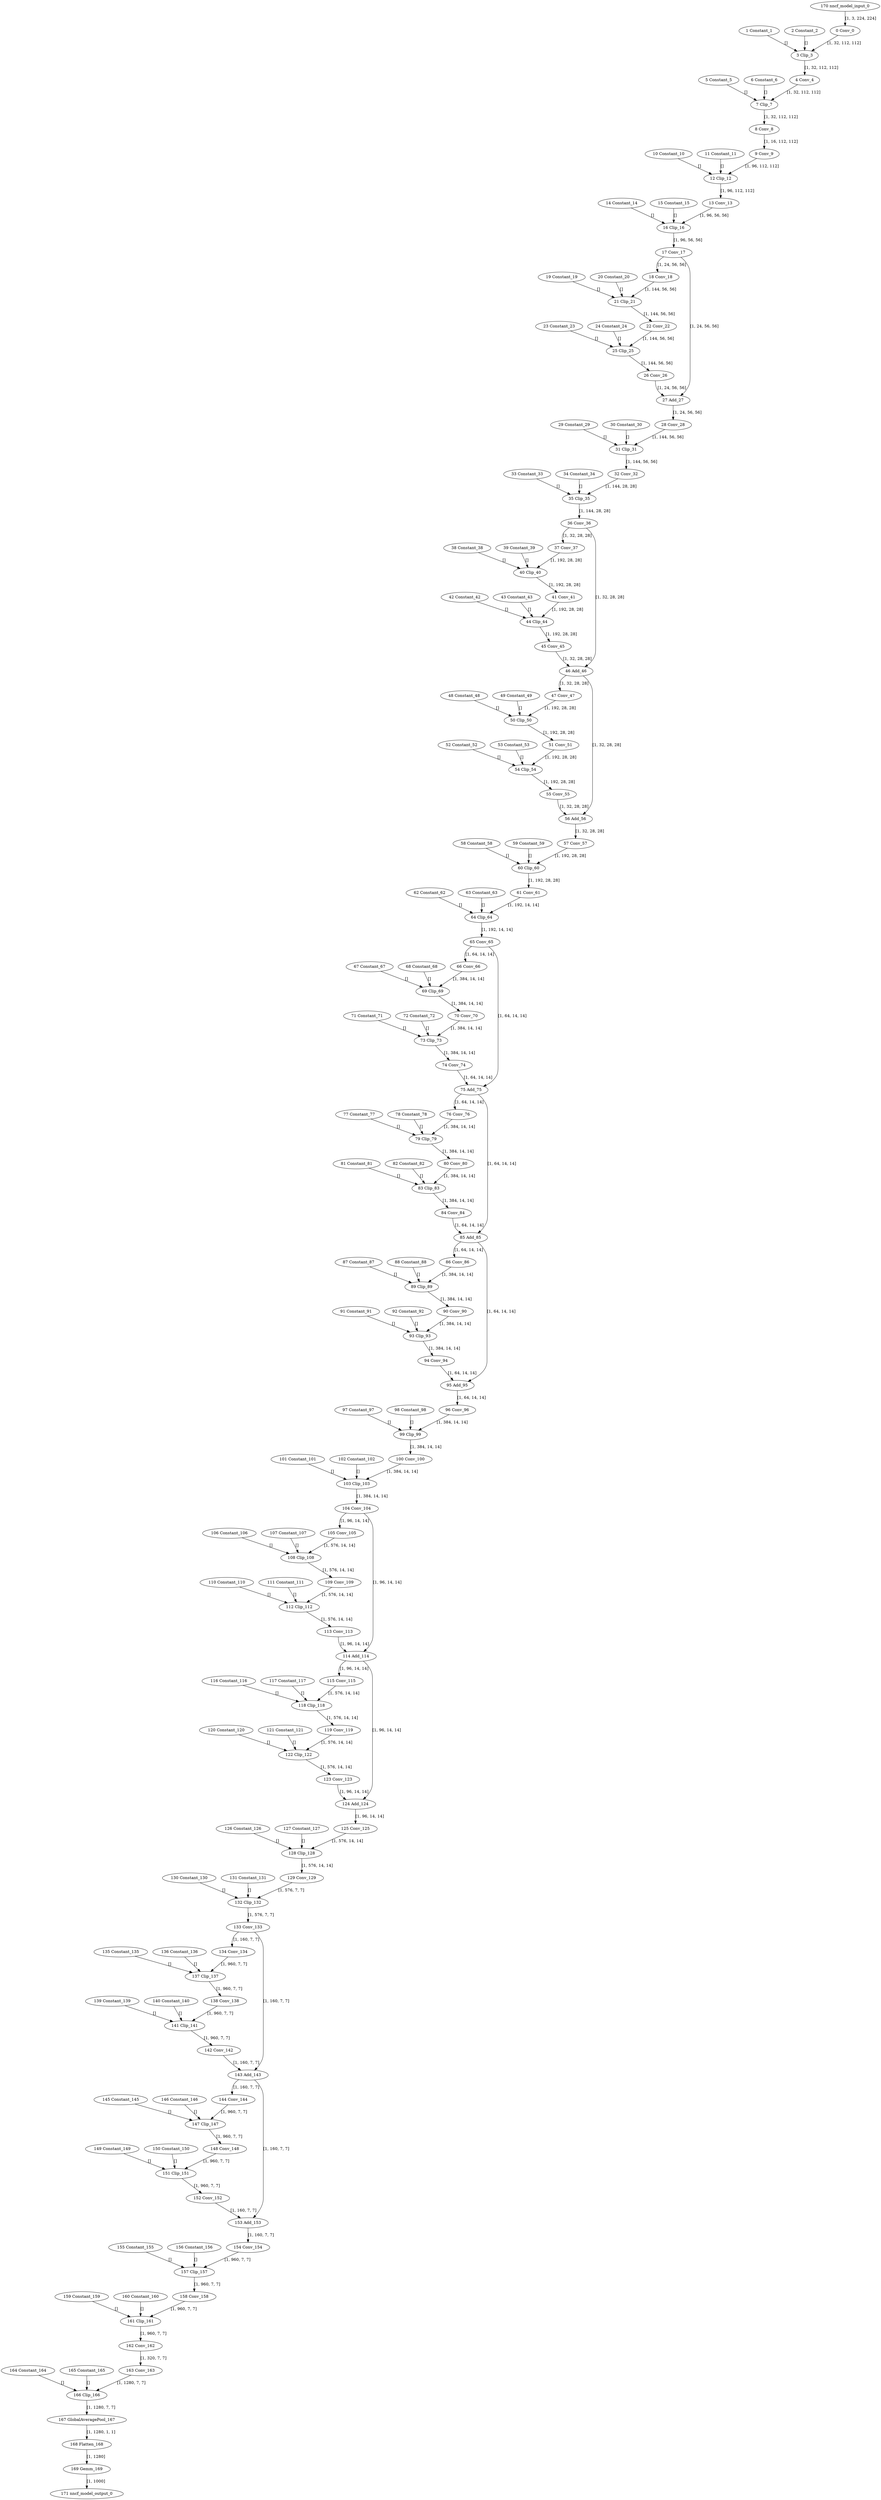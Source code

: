 strict digraph  {
"0 Conv_0" [id=0, type=Conv];
"1 Constant_1" [id=1, type=Constant];
"2 Constant_2" [id=2, type=Constant];
"3 Clip_3" [id=3, type=Clip];
"4 Conv_4" [id=4, type=Conv];
"5 Constant_5" [id=5, type=Constant];
"6 Constant_6" [id=6, type=Constant];
"7 Clip_7" [id=7, type=Clip];
"8 Conv_8" [id=8, type=Conv];
"9 Conv_9" [id=9, type=Conv];
"10 Constant_10" [id=10, type=Constant];
"11 Constant_11" [id=11, type=Constant];
"12 Clip_12" [id=12, type=Clip];
"13 Conv_13" [id=13, type=Conv];
"14 Constant_14" [id=14, type=Constant];
"15 Constant_15" [id=15, type=Constant];
"16 Clip_16" [id=16, type=Clip];
"17 Conv_17" [id=17, type=Conv];
"18 Conv_18" [id=18, type=Conv];
"19 Constant_19" [id=19, type=Constant];
"20 Constant_20" [id=20, type=Constant];
"21 Clip_21" [id=21, type=Clip];
"22 Conv_22" [id=22, type=Conv];
"23 Constant_23" [id=23, type=Constant];
"24 Constant_24" [id=24, type=Constant];
"25 Clip_25" [id=25, type=Clip];
"26 Conv_26" [id=26, type=Conv];
"27 Add_27" [id=27, type=Add];
"28 Conv_28" [id=28, type=Conv];
"29 Constant_29" [id=29, type=Constant];
"30 Constant_30" [id=30, type=Constant];
"31 Clip_31" [id=31, type=Clip];
"32 Conv_32" [id=32, type=Conv];
"33 Constant_33" [id=33, type=Constant];
"34 Constant_34" [id=34, type=Constant];
"35 Clip_35" [id=35, type=Clip];
"36 Conv_36" [id=36, type=Conv];
"37 Conv_37" [id=37, type=Conv];
"38 Constant_38" [id=38, type=Constant];
"39 Constant_39" [id=39, type=Constant];
"40 Clip_40" [id=40, type=Clip];
"41 Conv_41" [id=41, type=Conv];
"42 Constant_42" [id=42, type=Constant];
"43 Constant_43" [id=43, type=Constant];
"44 Clip_44" [id=44, type=Clip];
"45 Conv_45" [id=45, type=Conv];
"46 Add_46" [id=46, type=Add];
"47 Conv_47" [id=47, type=Conv];
"48 Constant_48" [id=48, type=Constant];
"49 Constant_49" [id=49, type=Constant];
"50 Clip_50" [id=50, type=Clip];
"51 Conv_51" [id=51, type=Conv];
"52 Constant_52" [id=52, type=Constant];
"53 Constant_53" [id=53, type=Constant];
"54 Clip_54" [id=54, type=Clip];
"55 Conv_55" [id=55, type=Conv];
"56 Add_56" [id=56, type=Add];
"57 Conv_57" [id=57, type=Conv];
"58 Constant_58" [id=58, type=Constant];
"59 Constant_59" [id=59, type=Constant];
"60 Clip_60" [id=60, type=Clip];
"61 Conv_61" [id=61, type=Conv];
"62 Constant_62" [id=62, type=Constant];
"63 Constant_63" [id=63, type=Constant];
"64 Clip_64" [id=64, type=Clip];
"65 Conv_65" [id=65, type=Conv];
"66 Conv_66" [id=66, type=Conv];
"67 Constant_67" [id=67, type=Constant];
"68 Constant_68" [id=68, type=Constant];
"69 Clip_69" [id=69, type=Clip];
"70 Conv_70" [id=70, type=Conv];
"71 Constant_71" [id=71, type=Constant];
"72 Constant_72" [id=72, type=Constant];
"73 Clip_73" [id=73, type=Clip];
"74 Conv_74" [id=74, type=Conv];
"75 Add_75" [id=75, type=Add];
"76 Conv_76" [id=76, type=Conv];
"77 Constant_77" [id=77, type=Constant];
"78 Constant_78" [id=78, type=Constant];
"79 Clip_79" [id=79, type=Clip];
"80 Conv_80" [id=80, type=Conv];
"81 Constant_81" [id=81, type=Constant];
"82 Constant_82" [id=82, type=Constant];
"83 Clip_83" [id=83, type=Clip];
"84 Conv_84" [id=84, type=Conv];
"85 Add_85" [id=85, type=Add];
"86 Conv_86" [id=86, type=Conv];
"87 Constant_87" [id=87, type=Constant];
"88 Constant_88" [id=88, type=Constant];
"89 Clip_89" [id=89, type=Clip];
"90 Conv_90" [id=90, type=Conv];
"91 Constant_91" [id=91, type=Constant];
"92 Constant_92" [id=92, type=Constant];
"93 Clip_93" [id=93, type=Clip];
"94 Conv_94" [id=94, type=Conv];
"95 Add_95" [id=95, type=Add];
"96 Conv_96" [id=96, type=Conv];
"97 Constant_97" [id=97, type=Constant];
"98 Constant_98" [id=98, type=Constant];
"99 Clip_99" [id=99, type=Clip];
"100 Conv_100" [id=100, type=Conv];
"101 Constant_101" [id=101, type=Constant];
"102 Constant_102" [id=102, type=Constant];
"103 Clip_103" [id=103, type=Clip];
"104 Conv_104" [id=104, type=Conv];
"105 Conv_105" [id=105, type=Conv];
"106 Constant_106" [id=106, type=Constant];
"107 Constant_107" [id=107, type=Constant];
"108 Clip_108" [id=108, type=Clip];
"109 Conv_109" [id=109, type=Conv];
"110 Constant_110" [id=110, type=Constant];
"111 Constant_111" [id=111, type=Constant];
"112 Clip_112" [id=112, type=Clip];
"113 Conv_113" [id=113, type=Conv];
"114 Add_114" [id=114, type=Add];
"115 Conv_115" [id=115, type=Conv];
"116 Constant_116" [id=116, type=Constant];
"117 Constant_117" [id=117, type=Constant];
"118 Clip_118" [id=118, type=Clip];
"119 Conv_119" [id=119, type=Conv];
"120 Constant_120" [id=120, type=Constant];
"121 Constant_121" [id=121, type=Constant];
"122 Clip_122" [id=122, type=Clip];
"123 Conv_123" [id=123, type=Conv];
"124 Add_124" [id=124, type=Add];
"125 Conv_125" [id=125, type=Conv];
"126 Constant_126" [id=126, type=Constant];
"127 Constant_127" [id=127, type=Constant];
"128 Clip_128" [id=128, type=Clip];
"129 Conv_129" [id=129, type=Conv];
"130 Constant_130" [id=130, type=Constant];
"131 Constant_131" [id=131, type=Constant];
"132 Clip_132" [id=132, type=Clip];
"133 Conv_133" [id=133, type=Conv];
"134 Conv_134" [id=134, type=Conv];
"135 Constant_135" [id=135, type=Constant];
"136 Constant_136" [id=136, type=Constant];
"137 Clip_137" [id=137, type=Clip];
"138 Conv_138" [id=138, type=Conv];
"139 Constant_139" [id=139, type=Constant];
"140 Constant_140" [id=140, type=Constant];
"141 Clip_141" [id=141, type=Clip];
"142 Conv_142" [id=142, type=Conv];
"143 Add_143" [id=143, type=Add];
"144 Conv_144" [id=144, type=Conv];
"145 Constant_145" [id=145, type=Constant];
"146 Constant_146" [id=146, type=Constant];
"147 Clip_147" [id=147, type=Clip];
"148 Conv_148" [id=148, type=Conv];
"149 Constant_149" [id=149, type=Constant];
"150 Constant_150" [id=150, type=Constant];
"151 Clip_151" [id=151, type=Clip];
"152 Conv_152" [id=152, type=Conv];
"153 Add_153" [id=153, type=Add];
"154 Conv_154" [id=154, type=Conv];
"155 Constant_155" [id=155, type=Constant];
"156 Constant_156" [id=156, type=Constant];
"157 Clip_157" [id=157, type=Clip];
"158 Conv_158" [id=158, type=Conv];
"159 Constant_159" [id=159, type=Constant];
"160 Constant_160" [id=160, type=Constant];
"161 Clip_161" [id=161, type=Clip];
"162 Conv_162" [id=162, type=Conv];
"163 Conv_163" [id=163, type=Conv];
"164 Constant_164" [id=164, type=Constant];
"165 Constant_165" [id=165, type=Constant];
"166 Clip_166" [id=166, type=Clip];
"167 GlobalAveragePool_167" [id=167, type=GlobalAveragePool];
"168 Flatten_168" [id=168, type=Flatten];
"169 Gemm_169" [id=169, type=Gemm];
"170 nncf_model_input_0" [id=170, type=nncf_model_input];
"171 nncf_model_output_0" [id=171, type=nncf_model_output];
"0 Conv_0" -> "3 Clip_3"  [label="[1, 32, 112, 112]", style=solid];
"1 Constant_1" -> "3 Clip_3"  [label="[]", style=solid];
"2 Constant_2" -> "3 Clip_3"  [label="[]", style=solid];
"3 Clip_3" -> "4 Conv_4"  [label="[1, 32, 112, 112]", style=solid];
"4 Conv_4" -> "7 Clip_7"  [label="[1, 32, 112, 112]", style=solid];
"5 Constant_5" -> "7 Clip_7"  [label="[]", style=solid];
"6 Constant_6" -> "7 Clip_7"  [label="[]", style=solid];
"7 Clip_7" -> "8 Conv_8"  [label="[1, 32, 112, 112]", style=solid];
"8 Conv_8" -> "9 Conv_9"  [label="[1, 16, 112, 112]", style=solid];
"9 Conv_9" -> "12 Clip_12"  [label="[1, 96, 112, 112]", style=solid];
"10 Constant_10" -> "12 Clip_12"  [label="[]", style=solid];
"11 Constant_11" -> "12 Clip_12"  [label="[]", style=solid];
"12 Clip_12" -> "13 Conv_13"  [label="[1, 96, 112, 112]", style=solid];
"13 Conv_13" -> "16 Clip_16"  [label="[1, 96, 56, 56]", style=solid];
"14 Constant_14" -> "16 Clip_16"  [label="[]", style=solid];
"15 Constant_15" -> "16 Clip_16"  [label="[]", style=solid];
"16 Clip_16" -> "17 Conv_17"  [label="[1, 96, 56, 56]", style=solid];
"17 Conv_17" -> "18 Conv_18"  [label="[1, 24, 56, 56]", style=solid];
"17 Conv_17" -> "27 Add_27"  [label="[1, 24, 56, 56]", style=solid];
"18 Conv_18" -> "21 Clip_21"  [label="[1, 144, 56, 56]", style=solid];
"19 Constant_19" -> "21 Clip_21"  [label="[]", style=solid];
"20 Constant_20" -> "21 Clip_21"  [label="[]", style=solid];
"21 Clip_21" -> "22 Conv_22"  [label="[1, 144, 56, 56]", style=solid];
"22 Conv_22" -> "25 Clip_25"  [label="[1, 144, 56, 56]", style=solid];
"23 Constant_23" -> "25 Clip_25"  [label="[]", style=solid];
"24 Constant_24" -> "25 Clip_25"  [label="[]", style=solid];
"25 Clip_25" -> "26 Conv_26"  [label="[1, 144, 56, 56]", style=solid];
"26 Conv_26" -> "27 Add_27"  [label="[1, 24, 56, 56]", style=solid];
"27 Add_27" -> "28 Conv_28"  [label="[1, 24, 56, 56]", style=solid];
"28 Conv_28" -> "31 Clip_31"  [label="[1, 144, 56, 56]", style=solid];
"29 Constant_29" -> "31 Clip_31"  [label="[]", style=solid];
"30 Constant_30" -> "31 Clip_31"  [label="[]", style=solid];
"31 Clip_31" -> "32 Conv_32"  [label="[1, 144, 56, 56]", style=solid];
"32 Conv_32" -> "35 Clip_35"  [label="[1, 144, 28, 28]", style=solid];
"33 Constant_33" -> "35 Clip_35"  [label="[]", style=solid];
"34 Constant_34" -> "35 Clip_35"  [label="[]", style=solid];
"35 Clip_35" -> "36 Conv_36"  [label="[1, 144, 28, 28]", style=solid];
"36 Conv_36" -> "37 Conv_37"  [label="[1, 32, 28, 28]", style=solid];
"36 Conv_36" -> "46 Add_46"  [label="[1, 32, 28, 28]", style=solid];
"37 Conv_37" -> "40 Clip_40"  [label="[1, 192, 28, 28]", style=solid];
"38 Constant_38" -> "40 Clip_40"  [label="[]", style=solid];
"39 Constant_39" -> "40 Clip_40"  [label="[]", style=solid];
"40 Clip_40" -> "41 Conv_41"  [label="[1, 192, 28, 28]", style=solid];
"41 Conv_41" -> "44 Clip_44"  [label="[1, 192, 28, 28]", style=solid];
"42 Constant_42" -> "44 Clip_44"  [label="[]", style=solid];
"43 Constant_43" -> "44 Clip_44"  [label="[]", style=solid];
"44 Clip_44" -> "45 Conv_45"  [label="[1, 192, 28, 28]", style=solid];
"45 Conv_45" -> "46 Add_46"  [label="[1, 32, 28, 28]", style=solid];
"46 Add_46" -> "47 Conv_47"  [label="[1, 32, 28, 28]", style=solid];
"46 Add_46" -> "56 Add_56"  [label="[1, 32, 28, 28]", style=solid];
"47 Conv_47" -> "50 Clip_50"  [label="[1, 192, 28, 28]", style=solid];
"48 Constant_48" -> "50 Clip_50"  [label="[]", style=solid];
"49 Constant_49" -> "50 Clip_50"  [label="[]", style=solid];
"50 Clip_50" -> "51 Conv_51"  [label="[1, 192, 28, 28]", style=solid];
"51 Conv_51" -> "54 Clip_54"  [label="[1, 192, 28, 28]", style=solid];
"52 Constant_52" -> "54 Clip_54"  [label="[]", style=solid];
"53 Constant_53" -> "54 Clip_54"  [label="[]", style=solid];
"54 Clip_54" -> "55 Conv_55"  [label="[1, 192, 28, 28]", style=solid];
"55 Conv_55" -> "56 Add_56"  [label="[1, 32, 28, 28]", style=solid];
"56 Add_56" -> "57 Conv_57"  [label="[1, 32, 28, 28]", style=solid];
"57 Conv_57" -> "60 Clip_60"  [label="[1, 192, 28, 28]", style=solid];
"58 Constant_58" -> "60 Clip_60"  [label="[]", style=solid];
"59 Constant_59" -> "60 Clip_60"  [label="[]", style=solid];
"60 Clip_60" -> "61 Conv_61"  [label="[1, 192, 28, 28]", style=solid];
"61 Conv_61" -> "64 Clip_64"  [label="[1, 192, 14, 14]", style=solid];
"62 Constant_62" -> "64 Clip_64"  [label="[]", style=solid];
"63 Constant_63" -> "64 Clip_64"  [label="[]", style=solid];
"64 Clip_64" -> "65 Conv_65"  [label="[1, 192, 14, 14]", style=solid];
"65 Conv_65" -> "66 Conv_66"  [label="[1, 64, 14, 14]", style=solid];
"65 Conv_65" -> "75 Add_75"  [label="[1, 64, 14, 14]", style=solid];
"66 Conv_66" -> "69 Clip_69"  [label="[1, 384, 14, 14]", style=solid];
"67 Constant_67" -> "69 Clip_69"  [label="[]", style=solid];
"68 Constant_68" -> "69 Clip_69"  [label="[]", style=solid];
"69 Clip_69" -> "70 Conv_70"  [label="[1, 384, 14, 14]", style=solid];
"70 Conv_70" -> "73 Clip_73"  [label="[1, 384, 14, 14]", style=solid];
"71 Constant_71" -> "73 Clip_73"  [label="[]", style=solid];
"72 Constant_72" -> "73 Clip_73"  [label="[]", style=solid];
"73 Clip_73" -> "74 Conv_74"  [label="[1, 384, 14, 14]", style=solid];
"74 Conv_74" -> "75 Add_75"  [label="[1, 64, 14, 14]", style=solid];
"75 Add_75" -> "76 Conv_76"  [label="[1, 64, 14, 14]", style=solid];
"75 Add_75" -> "85 Add_85"  [label="[1, 64, 14, 14]", style=solid];
"76 Conv_76" -> "79 Clip_79"  [label="[1, 384, 14, 14]", style=solid];
"77 Constant_77" -> "79 Clip_79"  [label="[]", style=solid];
"78 Constant_78" -> "79 Clip_79"  [label="[]", style=solid];
"79 Clip_79" -> "80 Conv_80"  [label="[1, 384, 14, 14]", style=solid];
"80 Conv_80" -> "83 Clip_83"  [label="[1, 384, 14, 14]", style=solid];
"81 Constant_81" -> "83 Clip_83"  [label="[]", style=solid];
"82 Constant_82" -> "83 Clip_83"  [label="[]", style=solid];
"83 Clip_83" -> "84 Conv_84"  [label="[1, 384, 14, 14]", style=solid];
"84 Conv_84" -> "85 Add_85"  [label="[1, 64, 14, 14]", style=solid];
"85 Add_85" -> "86 Conv_86"  [label="[1, 64, 14, 14]", style=solid];
"85 Add_85" -> "95 Add_95"  [label="[1, 64, 14, 14]", style=solid];
"86 Conv_86" -> "89 Clip_89"  [label="[1, 384, 14, 14]", style=solid];
"87 Constant_87" -> "89 Clip_89"  [label="[]", style=solid];
"88 Constant_88" -> "89 Clip_89"  [label="[]", style=solid];
"89 Clip_89" -> "90 Conv_90"  [label="[1, 384, 14, 14]", style=solid];
"90 Conv_90" -> "93 Clip_93"  [label="[1, 384, 14, 14]", style=solid];
"91 Constant_91" -> "93 Clip_93"  [label="[]", style=solid];
"92 Constant_92" -> "93 Clip_93"  [label="[]", style=solid];
"93 Clip_93" -> "94 Conv_94"  [label="[1, 384, 14, 14]", style=solid];
"94 Conv_94" -> "95 Add_95"  [label="[1, 64, 14, 14]", style=solid];
"95 Add_95" -> "96 Conv_96"  [label="[1, 64, 14, 14]", style=solid];
"96 Conv_96" -> "99 Clip_99"  [label="[1, 384, 14, 14]", style=solid];
"97 Constant_97" -> "99 Clip_99"  [label="[]", style=solid];
"98 Constant_98" -> "99 Clip_99"  [label="[]", style=solid];
"99 Clip_99" -> "100 Conv_100"  [label="[1, 384, 14, 14]", style=solid];
"100 Conv_100" -> "103 Clip_103"  [label="[1, 384, 14, 14]", style=solid];
"101 Constant_101" -> "103 Clip_103"  [label="[]", style=solid];
"102 Constant_102" -> "103 Clip_103"  [label="[]", style=solid];
"103 Clip_103" -> "104 Conv_104"  [label="[1, 384, 14, 14]", style=solid];
"104 Conv_104" -> "105 Conv_105"  [label="[1, 96, 14, 14]", style=solid];
"104 Conv_104" -> "114 Add_114"  [label="[1, 96, 14, 14]", style=solid];
"105 Conv_105" -> "108 Clip_108"  [label="[1, 576, 14, 14]", style=solid];
"106 Constant_106" -> "108 Clip_108"  [label="[]", style=solid];
"107 Constant_107" -> "108 Clip_108"  [label="[]", style=solid];
"108 Clip_108" -> "109 Conv_109"  [label="[1, 576, 14, 14]", style=solid];
"109 Conv_109" -> "112 Clip_112"  [label="[1, 576, 14, 14]", style=solid];
"110 Constant_110" -> "112 Clip_112"  [label="[]", style=solid];
"111 Constant_111" -> "112 Clip_112"  [label="[]", style=solid];
"112 Clip_112" -> "113 Conv_113"  [label="[1, 576, 14, 14]", style=solid];
"113 Conv_113" -> "114 Add_114"  [label="[1, 96, 14, 14]", style=solid];
"114 Add_114" -> "115 Conv_115"  [label="[1, 96, 14, 14]", style=solid];
"114 Add_114" -> "124 Add_124"  [label="[1, 96, 14, 14]", style=solid];
"115 Conv_115" -> "118 Clip_118"  [label="[1, 576, 14, 14]", style=solid];
"116 Constant_116" -> "118 Clip_118"  [label="[]", style=solid];
"117 Constant_117" -> "118 Clip_118"  [label="[]", style=solid];
"118 Clip_118" -> "119 Conv_119"  [label="[1, 576, 14, 14]", style=solid];
"119 Conv_119" -> "122 Clip_122"  [label="[1, 576, 14, 14]", style=solid];
"120 Constant_120" -> "122 Clip_122"  [label="[]", style=solid];
"121 Constant_121" -> "122 Clip_122"  [label="[]", style=solid];
"122 Clip_122" -> "123 Conv_123"  [label="[1, 576, 14, 14]", style=solid];
"123 Conv_123" -> "124 Add_124"  [label="[1, 96, 14, 14]", style=solid];
"124 Add_124" -> "125 Conv_125"  [label="[1, 96, 14, 14]", style=solid];
"125 Conv_125" -> "128 Clip_128"  [label="[1, 576, 14, 14]", style=solid];
"126 Constant_126" -> "128 Clip_128"  [label="[]", style=solid];
"127 Constant_127" -> "128 Clip_128"  [label="[]", style=solid];
"128 Clip_128" -> "129 Conv_129"  [label="[1, 576, 14, 14]", style=solid];
"129 Conv_129" -> "132 Clip_132"  [label="[1, 576, 7, 7]", style=solid];
"130 Constant_130" -> "132 Clip_132"  [label="[]", style=solid];
"131 Constant_131" -> "132 Clip_132"  [label="[]", style=solid];
"132 Clip_132" -> "133 Conv_133"  [label="[1, 576, 7, 7]", style=solid];
"133 Conv_133" -> "134 Conv_134"  [label="[1, 160, 7, 7]", style=solid];
"133 Conv_133" -> "143 Add_143"  [label="[1, 160, 7, 7]", style=solid];
"134 Conv_134" -> "137 Clip_137"  [label="[1, 960, 7, 7]", style=solid];
"135 Constant_135" -> "137 Clip_137"  [label="[]", style=solid];
"136 Constant_136" -> "137 Clip_137"  [label="[]", style=solid];
"137 Clip_137" -> "138 Conv_138"  [label="[1, 960, 7, 7]", style=solid];
"138 Conv_138" -> "141 Clip_141"  [label="[1, 960, 7, 7]", style=solid];
"139 Constant_139" -> "141 Clip_141"  [label="[]", style=solid];
"140 Constant_140" -> "141 Clip_141"  [label="[]", style=solid];
"141 Clip_141" -> "142 Conv_142"  [label="[1, 960, 7, 7]", style=solid];
"142 Conv_142" -> "143 Add_143"  [label="[1, 160, 7, 7]", style=solid];
"143 Add_143" -> "144 Conv_144"  [label="[1, 160, 7, 7]", style=solid];
"143 Add_143" -> "153 Add_153"  [label="[1, 160, 7, 7]", style=solid];
"144 Conv_144" -> "147 Clip_147"  [label="[1, 960, 7, 7]", style=solid];
"145 Constant_145" -> "147 Clip_147"  [label="[]", style=solid];
"146 Constant_146" -> "147 Clip_147"  [label="[]", style=solid];
"147 Clip_147" -> "148 Conv_148"  [label="[1, 960, 7, 7]", style=solid];
"148 Conv_148" -> "151 Clip_151"  [label="[1, 960, 7, 7]", style=solid];
"149 Constant_149" -> "151 Clip_151"  [label="[]", style=solid];
"150 Constant_150" -> "151 Clip_151"  [label="[]", style=solid];
"151 Clip_151" -> "152 Conv_152"  [label="[1, 960, 7, 7]", style=solid];
"152 Conv_152" -> "153 Add_153"  [label="[1, 160, 7, 7]", style=solid];
"153 Add_153" -> "154 Conv_154"  [label="[1, 160, 7, 7]", style=solid];
"154 Conv_154" -> "157 Clip_157"  [label="[1, 960, 7, 7]", style=solid];
"155 Constant_155" -> "157 Clip_157"  [label="[]", style=solid];
"156 Constant_156" -> "157 Clip_157"  [label="[]", style=solid];
"157 Clip_157" -> "158 Conv_158"  [label="[1, 960, 7, 7]", style=solid];
"158 Conv_158" -> "161 Clip_161"  [label="[1, 960, 7, 7]", style=solid];
"159 Constant_159" -> "161 Clip_161"  [label="[]", style=solid];
"160 Constant_160" -> "161 Clip_161"  [label="[]", style=solid];
"161 Clip_161" -> "162 Conv_162"  [label="[1, 960, 7, 7]", style=solid];
"162 Conv_162" -> "163 Conv_163"  [label="[1, 320, 7, 7]", style=solid];
"163 Conv_163" -> "166 Clip_166"  [label="[1, 1280, 7, 7]", style=solid];
"164 Constant_164" -> "166 Clip_166"  [label="[]", style=solid];
"165 Constant_165" -> "166 Clip_166"  [label="[]", style=solid];
"166 Clip_166" -> "167 GlobalAveragePool_167"  [label="[1, 1280, 7, 7]", style=solid];
"167 GlobalAveragePool_167" -> "168 Flatten_168"  [label="[1, 1280, 1, 1]", style=solid];
"168 Flatten_168" -> "169 Gemm_169"  [label="[1, 1280]", style=solid];
"169 Gemm_169" -> "171 nncf_model_output_0"  [label="[1, 1000]", style=solid];
"170 nncf_model_input_0" -> "0 Conv_0"  [label="[1, 3, 224, 224]", style=solid];
}
